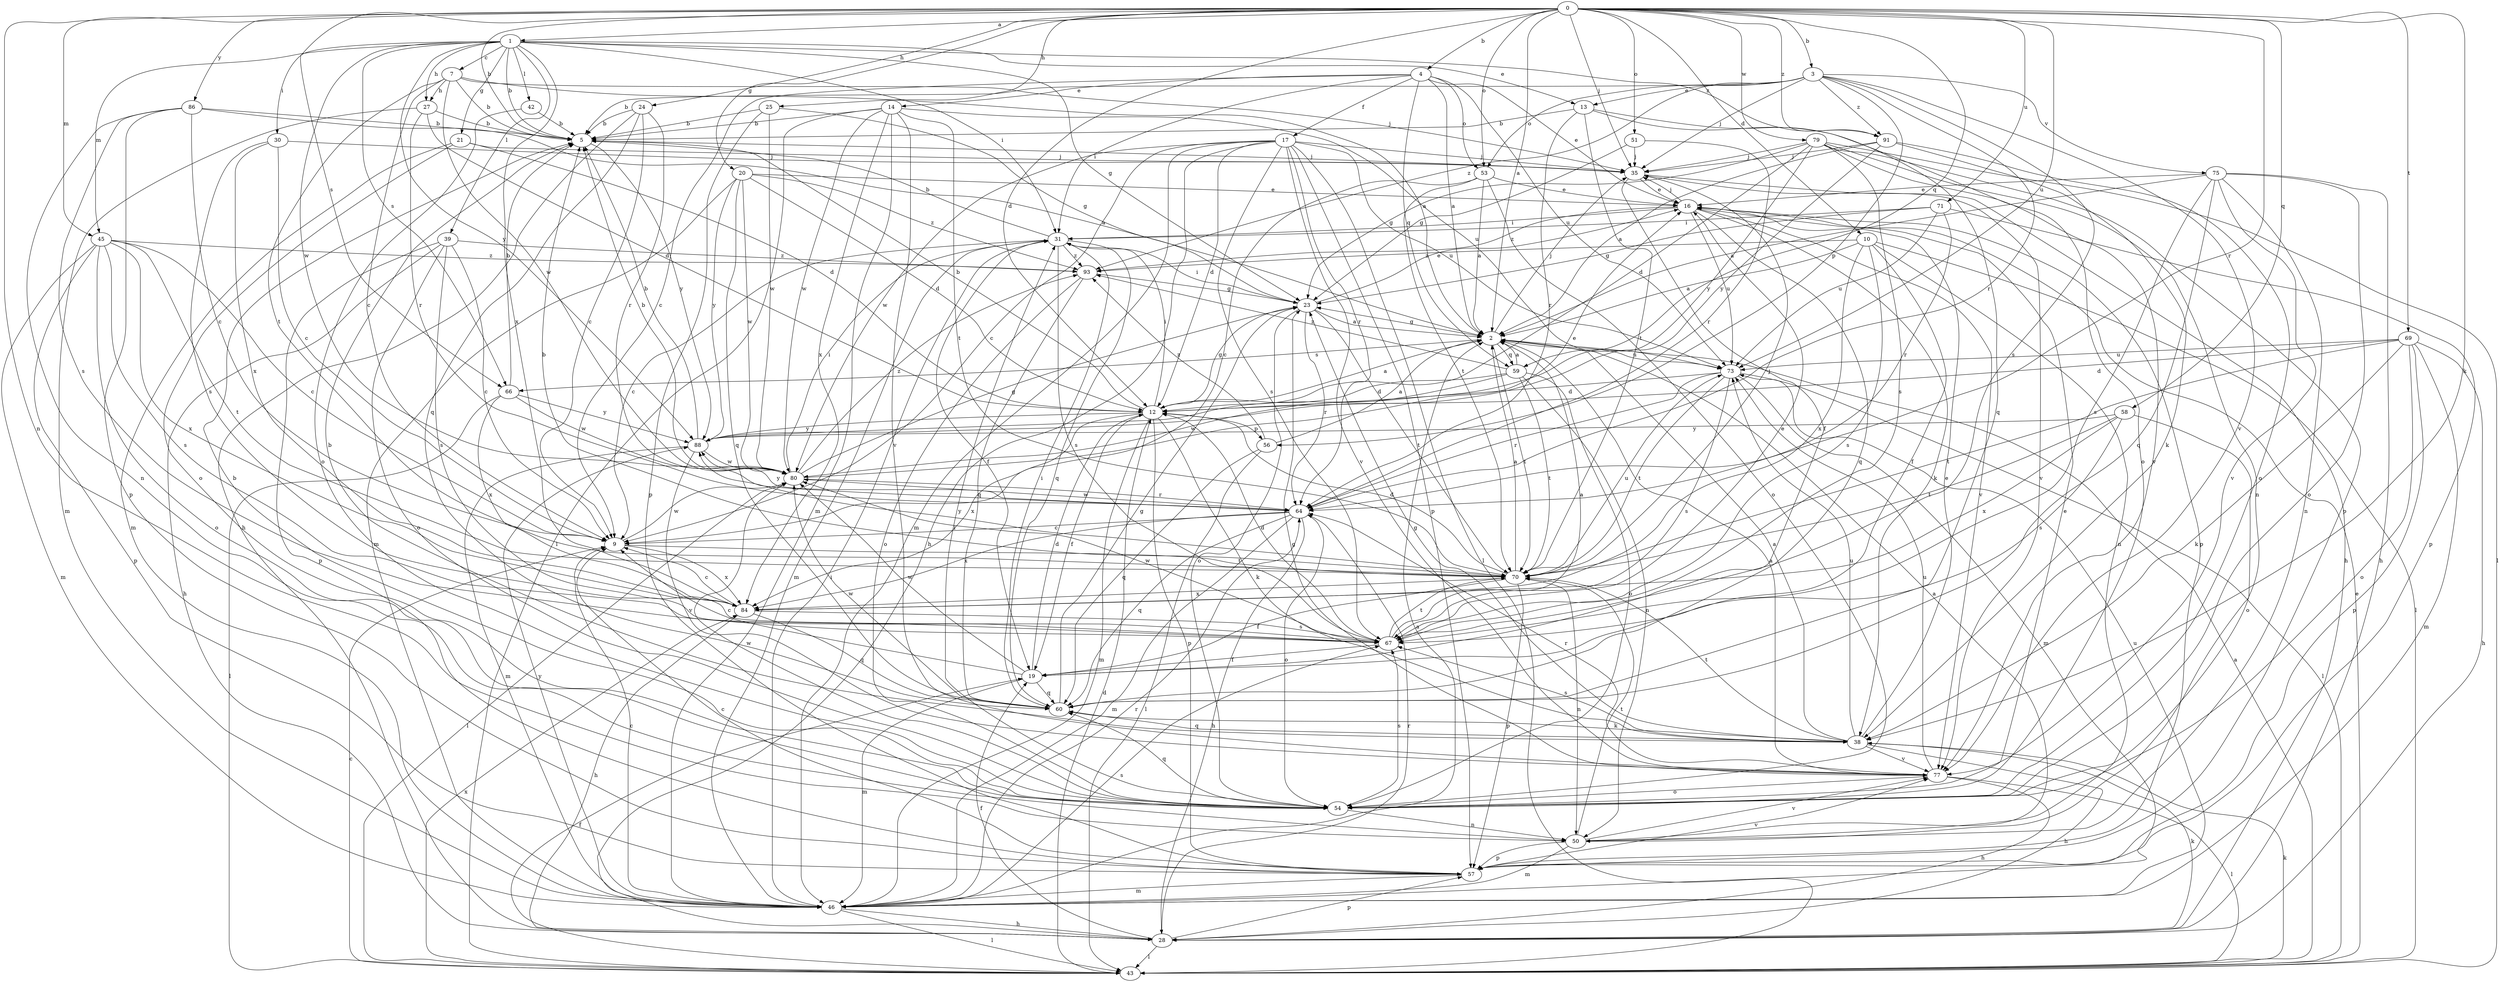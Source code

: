 strict digraph  {
0;
1;
2;
3;
4;
5;
7;
9;
10;
12;
13;
14;
16;
17;
19;
20;
21;
23;
24;
25;
27;
28;
30;
31;
35;
38;
39;
42;
43;
45;
46;
50;
51;
53;
54;
56;
57;
58;
59;
60;
64;
66;
67;
69;
70;
71;
73;
75;
77;
79;
80;
84;
86;
88;
91;
93;
0 -> 1  [label=a];
0 -> 2  [label=a];
0 -> 3  [label=b];
0 -> 4  [label=b];
0 -> 5  [label=b];
0 -> 10  [label=d];
0 -> 12  [label=d];
0 -> 20  [label=g];
0 -> 24  [label=h];
0 -> 25  [label=h];
0 -> 35  [label=j];
0 -> 38  [label=k];
0 -> 45  [label=m];
0 -> 50  [label=n];
0 -> 51  [label=o];
0 -> 53  [label=o];
0 -> 58  [label=q];
0 -> 59  [label=q];
0 -> 64  [label=r];
0 -> 66  [label=s];
0 -> 69  [label=t];
0 -> 71  [label=u];
0 -> 73  [label=u];
0 -> 79  [label=w];
0 -> 86  [label=y];
0 -> 91  [label=z];
1 -> 5  [label=b];
1 -> 7  [label=c];
1 -> 13  [label=e];
1 -> 21  [label=g];
1 -> 23  [label=g];
1 -> 27  [label=h];
1 -> 30  [label=i];
1 -> 31  [label=i];
1 -> 39  [label=l];
1 -> 42  [label=l];
1 -> 45  [label=m];
1 -> 66  [label=s];
1 -> 80  [label=w];
1 -> 84  [label=x];
1 -> 88  [label=y];
1 -> 91  [label=z];
2 -> 23  [label=g];
2 -> 35  [label=j];
2 -> 59  [label=q];
2 -> 66  [label=s];
2 -> 70  [label=t];
2 -> 73  [label=u];
3 -> 5  [label=b];
3 -> 13  [label=e];
3 -> 35  [label=j];
3 -> 53  [label=o];
3 -> 56  [label=p];
3 -> 64  [label=r];
3 -> 67  [label=s];
3 -> 75  [label=v];
3 -> 77  [label=v];
3 -> 91  [label=z];
3 -> 93  [label=z];
4 -> 2  [label=a];
4 -> 9  [label=c];
4 -> 14  [label=e];
4 -> 16  [label=e];
4 -> 17  [label=f];
4 -> 31  [label=i];
4 -> 53  [label=o];
4 -> 59  [label=q];
4 -> 73  [label=u];
5 -> 35  [label=j];
5 -> 88  [label=y];
7 -> 2  [label=a];
7 -> 5  [label=b];
7 -> 9  [label=c];
7 -> 27  [label=h];
7 -> 35  [label=j];
7 -> 70  [label=t];
7 -> 80  [label=w];
9 -> 70  [label=t];
9 -> 80  [label=w];
9 -> 84  [label=x];
10 -> 2  [label=a];
10 -> 19  [label=f];
10 -> 43  [label=l];
10 -> 50  [label=n];
10 -> 67  [label=s];
10 -> 84  [label=x];
10 -> 93  [label=z];
12 -> 2  [label=a];
12 -> 5  [label=b];
12 -> 19  [label=f];
12 -> 23  [label=g];
12 -> 31  [label=i];
12 -> 38  [label=k];
12 -> 46  [label=m];
12 -> 56  [label=p];
12 -> 57  [label=p];
12 -> 84  [label=x];
12 -> 88  [label=y];
13 -> 5  [label=b];
13 -> 54  [label=o];
13 -> 60  [label=q];
13 -> 64  [label=r];
13 -> 70  [label=t];
14 -> 5  [label=b];
14 -> 43  [label=l];
14 -> 46  [label=m];
14 -> 70  [label=t];
14 -> 73  [label=u];
14 -> 77  [label=v];
14 -> 80  [label=w];
14 -> 84  [label=x];
16 -> 31  [label=i];
16 -> 35  [label=j];
16 -> 38  [label=k];
16 -> 57  [label=p];
16 -> 60  [label=q];
16 -> 73  [label=u];
16 -> 77  [label=v];
16 -> 93  [label=z];
17 -> 9  [label=c];
17 -> 12  [label=d];
17 -> 28  [label=h];
17 -> 35  [label=j];
17 -> 43  [label=l];
17 -> 46  [label=m];
17 -> 57  [label=p];
17 -> 64  [label=r];
17 -> 67  [label=s];
17 -> 73  [label=u];
17 -> 77  [label=v];
17 -> 80  [label=w];
19 -> 9  [label=c];
19 -> 12  [label=d];
19 -> 46  [label=m];
19 -> 60  [label=q];
19 -> 80  [label=w];
20 -> 12  [label=d];
20 -> 16  [label=e];
20 -> 46  [label=m];
20 -> 60  [label=q];
20 -> 80  [label=w];
20 -> 88  [label=y];
20 -> 93  [label=z];
21 -> 12  [label=d];
21 -> 35  [label=j];
21 -> 46  [label=m];
21 -> 54  [label=o];
23 -> 2  [label=a];
23 -> 16  [label=e];
23 -> 31  [label=i];
23 -> 54  [label=o];
23 -> 64  [label=r];
23 -> 70  [label=t];
24 -> 5  [label=b];
24 -> 9  [label=c];
24 -> 28  [label=h];
24 -> 60  [label=q];
24 -> 64  [label=r];
25 -> 5  [label=b];
25 -> 23  [label=g];
25 -> 57  [label=p];
25 -> 80  [label=w];
27 -> 5  [label=b];
27 -> 12  [label=d];
27 -> 46  [label=m];
27 -> 64  [label=r];
28 -> 19  [label=f];
28 -> 38  [label=k];
28 -> 43  [label=l];
28 -> 57  [label=p];
28 -> 64  [label=r];
30 -> 9  [label=c];
30 -> 35  [label=j];
30 -> 67  [label=s];
30 -> 84  [label=x];
31 -> 5  [label=b];
31 -> 9  [label=c];
31 -> 19  [label=f];
31 -> 46  [label=m];
31 -> 60  [label=q];
31 -> 67  [label=s];
31 -> 93  [label=z];
35 -> 16  [label=e];
35 -> 19  [label=f];
35 -> 28  [label=h];
35 -> 77  [label=v];
38 -> 2  [label=a];
38 -> 5  [label=b];
38 -> 16  [label=e];
38 -> 23  [label=g];
38 -> 28  [label=h];
38 -> 60  [label=q];
38 -> 67  [label=s];
38 -> 70  [label=t];
38 -> 73  [label=u];
38 -> 77  [label=v];
39 -> 9  [label=c];
39 -> 28  [label=h];
39 -> 54  [label=o];
39 -> 57  [label=p];
39 -> 67  [label=s];
39 -> 93  [label=z];
42 -> 5  [label=b];
42 -> 54  [label=o];
43 -> 2  [label=a];
43 -> 9  [label=c];
43 -> 12  [label=d];
43 -> 16  [label=e];
43 -> 19  [label=f];
43 -> 38  [label=k];
43 -> 84  [label=x];
45 -> 9  [label=c];
45 -> 46  [label=m];
45 -> 54  [label=o];
45 -> 57  [label=p];
45 -> 67  [label=s];
45 -> 70  [label=t];
45 -> 84  [label=x];
45 -> 93  [label=z];
46 -> 2  [label=a];
46 -> 9  [label=c];
46 -> 28  [label=h];
46 -> 31  [label=i];
46 -> 43  [label=l];
46 -> 64  [label=r];
46 -> 67  [label=s];
46 -> 73  [label=u];
46 -> 88  [label=y];
50 -> 2  [label=a];
50 -> 46  [label=m];
50 -> 57  [label=p];
50 -> 70  [label=t];
50 -> 77  [label=v];
51 -> 23  [label=g];
51 -> 35  [label=j];
51 -> 64  [label=r];
53 -> 2  [label=a];
53 -> 9  [label=c];
53 -> 16  [label=e];
53 -> 54  [label=o];
53 -> 70  [label=t];
54 -> 5  [label=b];
54 -> 16  [label=e];
54 -> 31  [label=i];
54 -> 50  [label=n];
54 -> 60  [label=q];
54 -> 67  [label=s];
54 -> 80  [label=w];
56 -> 2  [label=a];
56 -> 43  [label=l];
56 -> 60  [label=q];
56 -> 93  [label=z];
57 -> 9  [label=c];
57 -> 46  [label=m];
57 -> 77  [label=v];
58 -> 54  [label=o];
58 -> 67  [label=s];
58 -> 70  [label=t];
58 -> 84  [label=x];
58 -> 88  [label=y];
59 -> 2  [label=a];
59 -> 12  [label=d];
59 -> 50  [label=n];
59 -> 54  [label=o];
59 -> 70  [label=t];
59 -> 80  [label=w];
59 -> 93  [label=z];
60 -> 23  [label=g];
60 -> 31  [label=i];
60 -> 38  [label=k];
60 -> 80  [label=w];
64 -> 9  [label=c];
64 -> 28  [label=h];
64 -> 46  [label=m];
64 -> 54  [label=o];
64 -> 60  [label=q];
64 -> 80  [label=w];
64 -> 84  [label=x];
64 -> 88  [label=y];
66 -> 5  [label=b];
66 -> 43  [label=l];
66 -> 80  [label=w];
66 -> 84  [label=x];
66 -> 88  [label=y];
67 -> 2  [label=a];
67 -> 12  [label=d];
67 -> 16  [label=e];
67 -> 19  [label=f];
67 -> 70  [label=t];
67 -> 80  [label=w];
69 -> 12  [label=d];
69 -> 28  [label=h];
69 -> 38  [label=k];
69 -> 46  [label=m];
69 -> 54  [label=o];
69 -> 57  [label=p];
69 -> 70  [label=t];
69 -> 73  [label=u];
70 -> 2  [label=a];
70 -> 5  [label=b];
70 -> 12  [label=d];
70 -> 19  [label=f];
70 -> 35  [label=j];
70 -> 50  [label=n];
70 -> 57  [label=p];
70 -> 73  [label=u];
70 -> 84  [label=x];
70 -> 88  [label=y];
71 -> 23  [label=g];
71 -> 31  [label=i];
71 -> 57  [label=p];
71 -> 64  [label=r];
71 -> 73  [label=u];
73 -> 12  [label=d];
73 -> 43  [label=l];
73 -> 46  [label=m];
73 -> 64  [label=r];
73 -> 67  [label=s];
73 -> 70  [label=t];
75 -> 2  [label=a];
75 -> 16  [label=e];
75 -> 28  [label=h];
75 -> 50  [label=n];
75 -> 54  [label=o];
75 -> 60  [label=q];
75 -> 67  [label=s];
75 -> 77  [label=v];
77 -> 2  [label=a];
77 -> 23  [label=g];
77 -> 28  [label=h];
77 -> 43  [label=l];
77 -> 54  [label=o];
77 -> 64  [label=r];
77 -> 73  [label=u];
79 -> 12  [label=d];
79 -> 23  [label=g];
79 -> 35  [label=j];
79 -> 43  [label=l];
79 -> 50  [label=n];
79 -> 57  [label=p];
79 -> 67  [label=s];
79 -> 77  [label=v];
79 -> 88  [label=y];
80 -> 5  [label=b];
80 -> 16  [label=e];
80 -> 23  [label=g];
80 -> 31  [label=i];
80 -> 43  [label=l];
80 -> 64  [label=r];
80 -> 93  [label=z];
84 -> 9  [label=c];
84 -> 28  [label=h];
84 -> 60  [label=q];
84 -> 67  [label=s];
86 -> 2  [label=a];
86 -> 5  [label=b];
86 -> 9  [label=c];
86 -> 50  [label=n];
86 -> 57  [label=p];
86 -> 67  [label=s];
88 -> 5  [label=b];
88 -> 46  [label=m];
88 -> 77  [label=v];
88 -> 80  [label=w];
91 -> 2  [label=a];
91 -> 35  [label=j];
91 -> 38  [label=k];
91 -> 54  [label=o];
91 -> 88  [label=y];
93 -> 23  [label=g];
93 -> 54  [label=o];
93 -> 60  [label=q];
}
